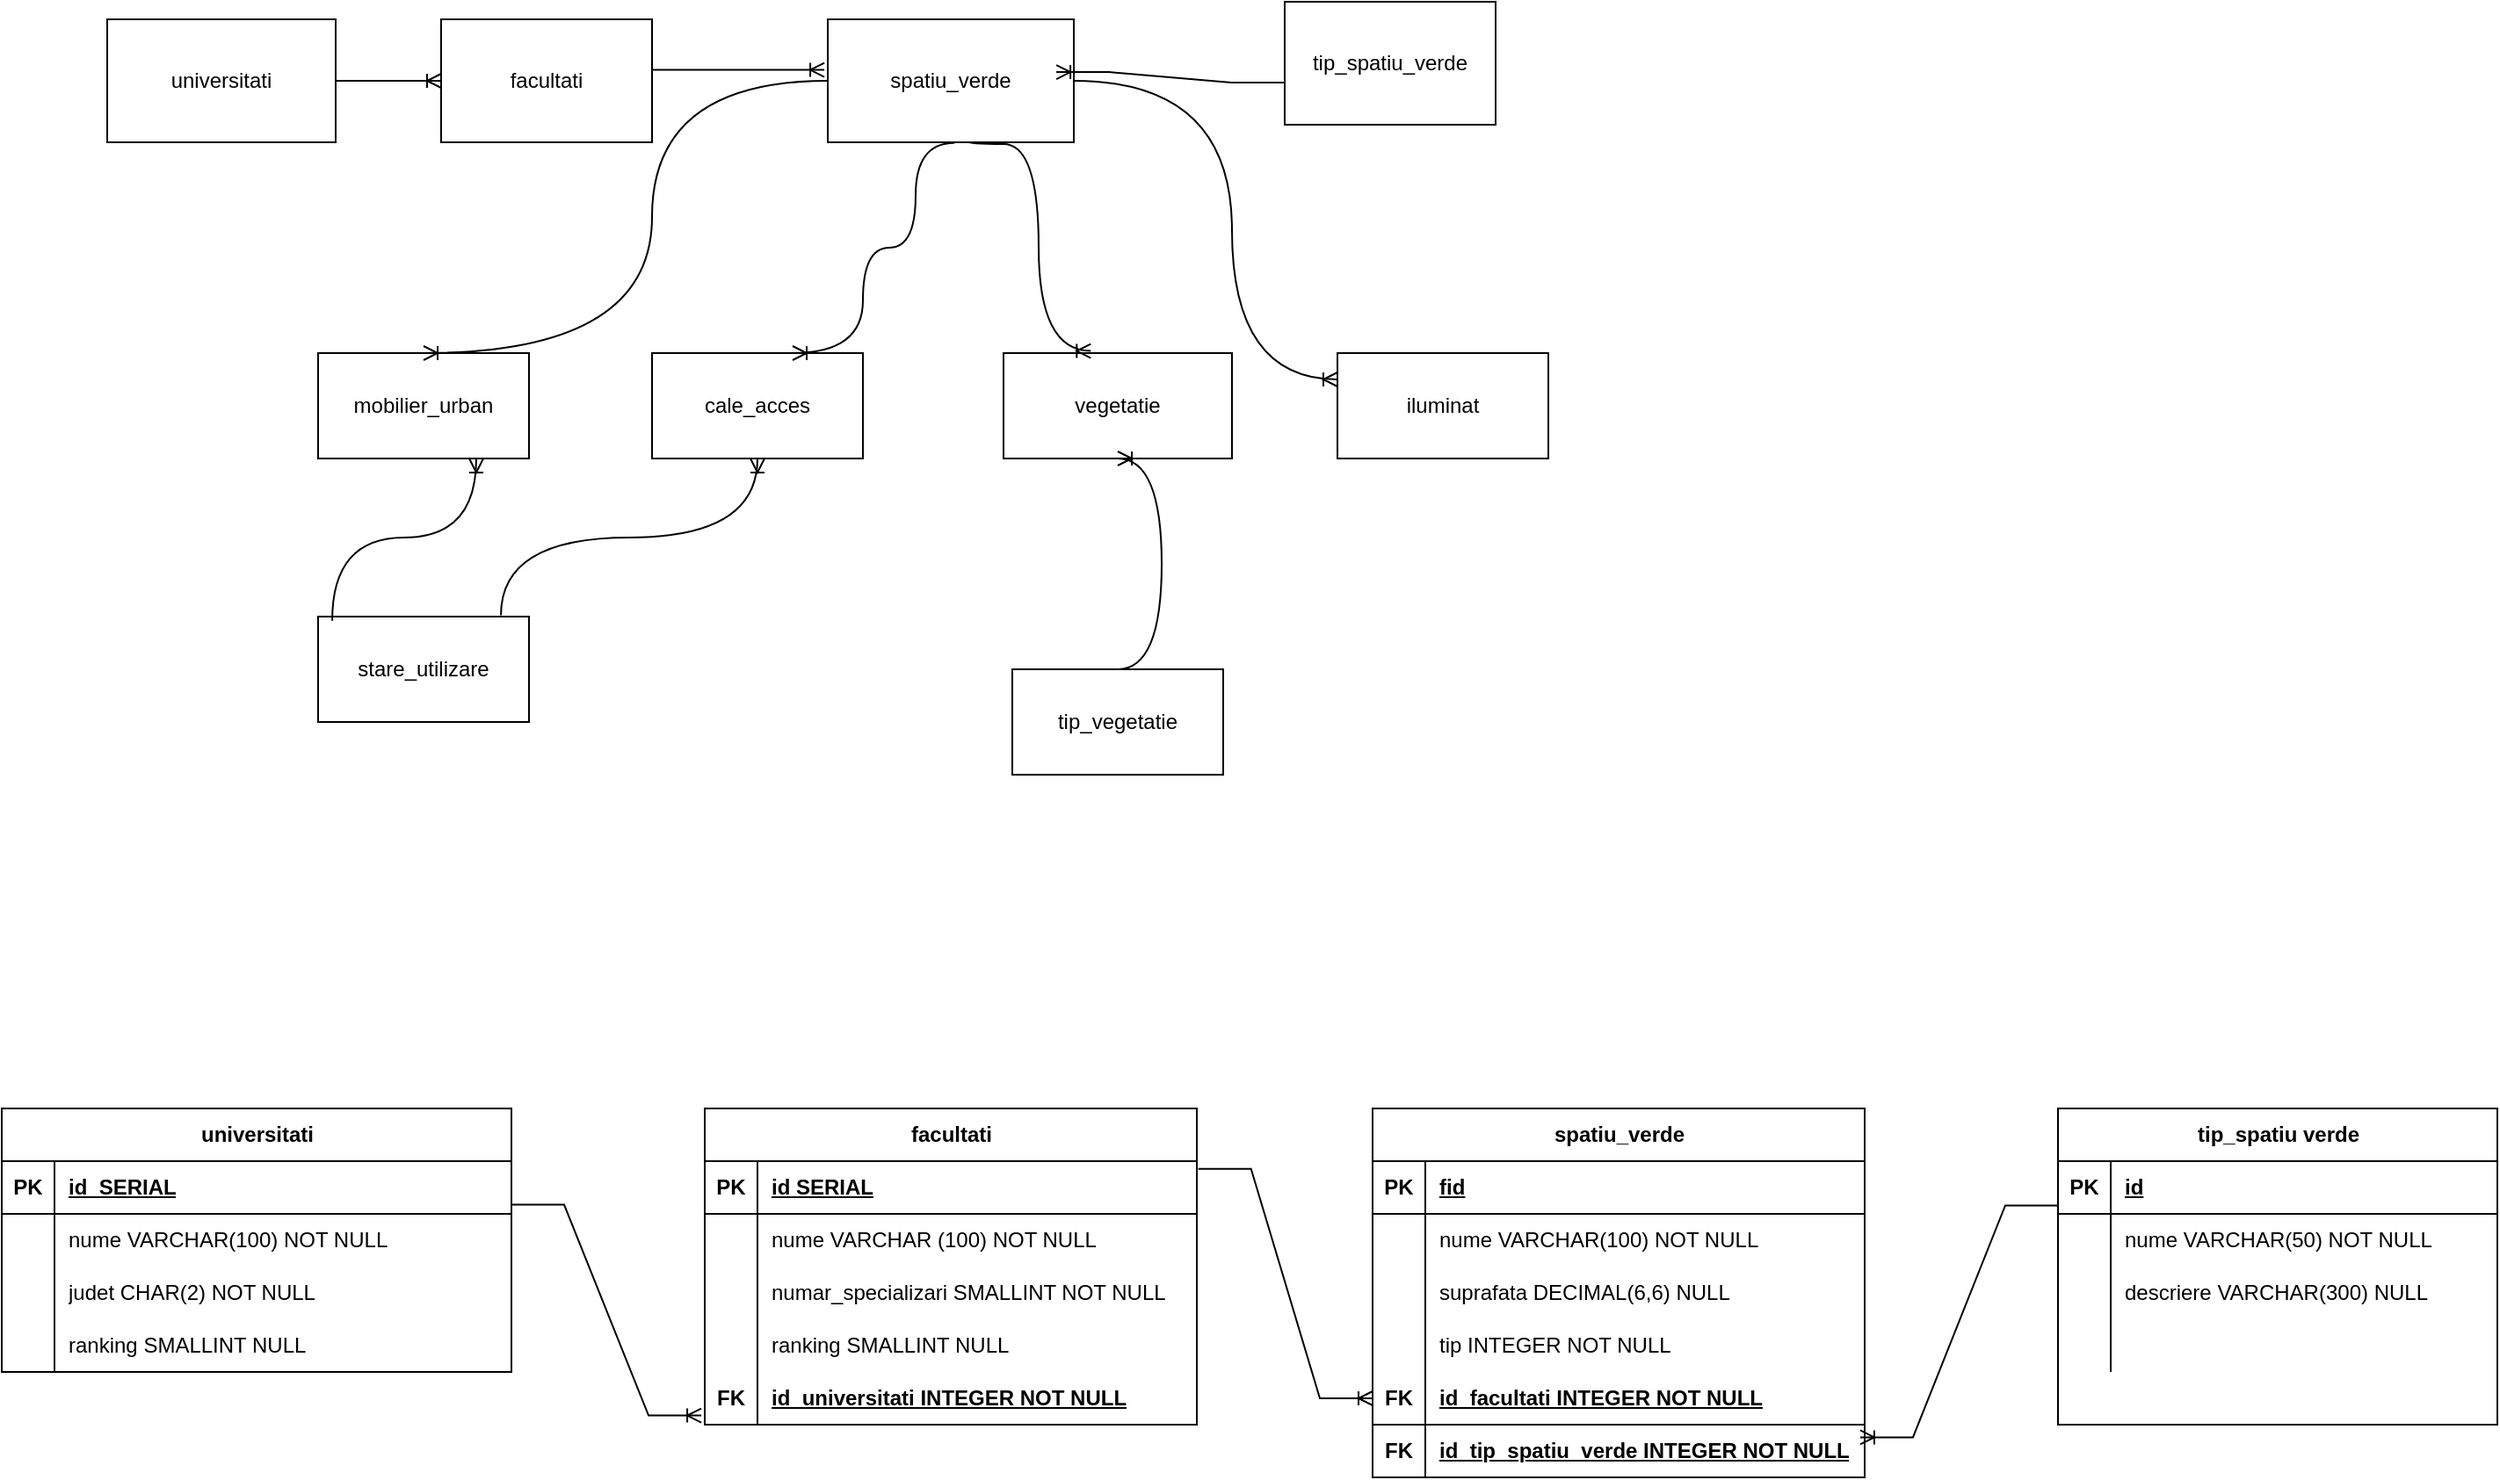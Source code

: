 <mxfile version="24.8.9">
  <diagram name="Page-1" id="ovsEp85HabSBGQJcbjrU">
    <mxGraphModel dx="1900" dy="522" grid="1" gridSize="10" guides="1" tooltips="1" connect="1" arrows="1" fold="1" page="1" pageScale="1" pageWidth="850" pageHeight="1100" math="0" shadow="0">
      <root>
        <mxCell id="0" />
        <mxCell id="1" parent="0" />
        <mxCell id="9S-PNt81YWXRdFytvwFS-1" value="spatiu_verde" style="rounded=0;whiteSpace=wrap;html=1;" vertex="1" parent="1">
          <mxGeometry x="440" y="90" width="140" height="70" as="geometry" />
        </mxCell>
        <mxCell id="9S-PNt81YWXRdFytvwFS-2" value="universitati" style="rounded=0;whiteSpace=wrap;html=1;" vertex="1" parent="1">
          <mxGeometry x="30" y="90" width="130" height="70" as="geometry" />
        </mxCell>
        <mxCell id="9S-PNt81YWXRdFytvwFS-3" value="facultati" style="rounded=0;whiteSpace=wrap;html=1;" vertex="1" parent="1">
          <mxGeometry x="220" y="90" width="120" height="70" as="geometry" />
        </mxCell>
        <mxCell id="9S-PNt81YWXRdFytvwFS-4" value="vegetatie" style="rounded=0;whiteSpace=wrap;html=1;" vertex="1" parent="1">
          <mxGeometry x="540" y="280" width="130" height="60" as="geometry" />
        </mxCell>
        <mxCell id="9S-PNt81YWXRdFytvwFS-5" value="tip_vegetatie" style="rounded=0;whiteSpace=wrap;html=1;" vertex="1" parent="1">
          <mxGeometry x="545" y="460" width="120" height="60" as="geometry" />
        </mxCell>
        <mxCell id="9S-PNt81YWXRdFytvwFS-6" value="mobilier_urban" style="rounded=0;whiteSpace=wrap;html=1;" vertex="1" parent="1">
          <mxGeometry x="150" y="280" width="120" height="60" as="geometry" />
        </mxCell>
        <mxCell id="9S-PNt81YWXRdFytvwFS-7" value="stare_utilizare" style="rounded=0;whiteSpace=wrap;html=1;" vertex="1" parent="1">
          <mxGeometry x="150" y="430" width="120" height="60" as="geometry" />
        </mxCell>
        <mxCell id="9S-PNt81YWXRdFytvwFS-8" value="iluminat" style="rounded=0;whiteSpace=wrap;html=1;" vertex="1" parent="1">
          <mxGeometry x="730" y="280" width="120" height="60" as="geometry" />
        </mxCell>
        <mxCell id="9S-PNt81YWXRdFytvwFS-9" value="cale_acces" style="rounded=0;whiteSpace=wrap;html=1;" vertex="1" parent="1">
          <mxGeometry x="340" y="280" width="120" height="60" as="geometry" />
        </mxCell>
        <mxCell id="9S-PNt81YWXRdFytvwFS-10" value="" style="edgeStyle=orthogonalEdgeStyle;fontSize=12;html=1;endArrow=ERoneToMany;rounded=0;entryX=0;entryY=0.5;entryDx=0;entryDy=0;curved=1;" edge="1" parent="1" source="9S-PNt81YWXRdFytvwFS-2" target="9S-PNt81YWXRdFytvwFS-3">
          <mxGeometry width="100" height="100" relative="1" as="geometry">
            <mxPoint x="470" y="330" as="sourcePoint" />
            <mxPoint x="570" y="230" as="targetPoint" />
          </mxGeometry>
        </mxCell>
        <mxCell id="9S-PNt81YWXRdFytvwFS-13" value="" style="edgeStyle=orthogonalEdgeStyle;fontSize=12;html=1;endArrow=ERoneToMany;rounded=0;exitX=0;exitY=0.5;exitDx=0;exitDy=0;entryX=0.5;entryY=0;entryDx=0;entryDy=0;curved=1;" edge="1" parent="1" source="9S-PNt81YWXRdFytvwFS-1" target="9S-PNt81YWXRdFytvwFS-6">
          <mxGeometry width="100" height="100" relative="1" as="geometry">
            <mxPoint x="425" y="110" as="sourcePoint" />
            <mxPoint x="255" y="280" as="targetPoint" />
            <Array as="points">
              <mxPoint x="340" y="125" />
              <mxPoint x="340" y="280" />
            </Array>
          </mxGeometry>
        </mxCell>
        <mxCell id="9S-PNt81YWXRdFytvwFS-14" value="" style="edgeStyle=orthogonalEdgeStyle;fontSize=12;html=1;endArrow=ERoneToMany;rounded=0;exitX=0.586;exitY=1.006;exitDx=0;exitDy=0;exitPerimeter=0;entryX=0.75;entryY=0;entryDx=0;entryDy=0;curved=1;" edge="1" parent="1">
          <mxGeometry width="100" height="100" relative="1" as="geometry">
            <mxPoint x="512.04" y="160.42" as="sourcePoint" />
            <mxPoint x="420" y="280" as="targetPoint" />
            <Array as="points">
              <mxPoint x="490" y="160" />
              <mxPoint x="490" y="220" />
              <mxPoint x="460" y="220" />
              <mxPoint x="460" y="280" />
            </Array>
          </mxGeometry>
        </mxCell>
        <mxCell id="9S-PNt81YWXRdFytvwFS-15" value="" style="edgeStyle=orthogonalEdgeStyle;fontSize=12;html=1;endArrow=ERoneToMany;rounded=0;entryX=0.382;entryY=-0.02;entryDx=0;entryDy=0;entryPerimeter=0;curved=1;" edge="1" parent="1" target="9S-PNt81YWXRdFytvwFS-4">
          <mxGeometry width="100" height="100" relative="1" as="geometry">
            <mxPoint x="520" y="160" as="sourcePoint" />
            <mxPoint x="750" y="260" as="targetPoint" />
            <Array as="points">
              <mxPoint x="520" y="161" />
              <mxPoint x="560" y="161" />
              <mxPoint x="560" y="279" />
            </Array>
          </mxGeometry>
        </mxCell>
        <mxCell id="9S-PNt81YWXRdFytvwFS-16" value="" style="edgeStyle=orthogonalEdgeStyle;fontSize=12;html=1;endArrow=ERoneToMany;rounded=0;exitX=1;exitY=0.5;exitDx=0;exitDy=0;entryX=0;entryY=0.25;entryDx=0;entryDy=0;curved=1;" edge="1" parent="1" source="9S-PNt81YWXRdFytvwFS-1" target="9S-PNt81YWXRdFytvwFS-8">
          <mxGeometry width="100" height="100" relative="1" as="geometry">
            <mxPoint x="650" y="360" as="sourcePoint" />
            <mxPoint x="750" y="260" as="targetPoint" />
            <Array as="points">
              <mxPoint x="670" y="125" />
              <mxPoint x="670" y="295" />
            </Array>
          </mxGeometry>
        </mxCell>
        <mxCell id="9S-PNt81YWXRdFytvwFS-17" value="" style="edgeStyle=orthogonalEdgeStyle;fontSize=12;html=1;endArrow=ERoneToMany;rounded=0;entryX=0.5;entryY=1;entryDx=0;entryDy=0;exitX=0.5;exitY=0;exitDx=0;exitDy=0;curved=1;" edge="1" parent="1" source="9S-PNt81YWXRdFytvwFS-5" target="9S-PNt81YWXRdFytvwFS-4">
          <mxGeometry width="100" height="100" relative="1" as="geometry">
            <mxPoint x="650" y="400" as="sourcePoint" />
            <mxPoint x="750" y="300" as="targetPoint" />
            <Array as="points">
              <mxPoint x="630" y="460" />
              <mxPoint x="630" y="340" />
            </Array>
          </mxGeometry>
        </mxCell>
        <mxCell id="9S-PNt81YWXRdFytvwFS-19" value="" style="edgeStyle=orthogonalEdgeStyle;fontSize=12;html=1;endArrow=ERoneToMany;rounded=0;exitX=1.003;exitY=0.411;exitDx=0;exitDy=0;exitPerimeter=0;entryX=-0.014;entryY=0.411;entryDx=0;entryDy=0;entryPerimeter=0;curved=1;" edge="1" parent="1" source="9S-PNt81YWXRdFytvwFS-3" target="9S-PNt81YWXRdFytvwFS-1">
          <mxGeometry width="100" height="100" relative="1" as="geometry">
            <mxPoint x="500" y="310" as="sourcePoint" />
            <mxPoint x="600" y="210" as="targetPoint" />
          </mxGeometry>
        </mxCell>
        <mxCell id="9S-PNt81YWXRdFytvwFS-20" value="" style="edgeStyle=orthogonalEdgeStyle;fontSize=12;html=1;endArrow=ERoneToMany;rounded=0;exitX=0.067;exitY=0.04;exitDx=0;exitDy=0;entryX=0.75;entryY=1;entryDx=0;entryDy=0;curved=1;exitPerimeter=0;" edge="1" parent="1" source="9S-PNt81YWXRdFytvwFS-7" target="9S-PNt81YWXRdFytvwFS-6">
          <mxGeometry width="100" height="100" relative="1" as="geometry">
            <mxPoint x="470" y="350" as="sourcePoint" />
            <mxPoint x="570" y="250" as="targetPoint" />
          </mxGeometry>
        </mxCell>
        <mxCell id="9S-PNt81YWXRdFytvwFS-21" value="" style="edgeStyle=orthogonalEdgeStyle;fontSize=12;html=1;endArrow=ERoneToMany;rounded=0;exitX=0.867;exitY=-0.013;exitDx=0;exitDy=0;exitPerimeter=0;curved=1;" edge="1" parent="1" source="9S-PNt81YWXRdFytvwFS-7" target="9S-PNt81YWXRdFytvwFS-9">
          <mxGeometry width="100" height="100" relative="1" as="geometry">
            <mxPoint x="470" y="350" as="sourcePoint" />
            <mxPoint x="570" y="250" as="targetPoint" />
          </mxGeometry>
        </mxCell>
        <mxCell id="9S-PNt81YWXRdFytvwFS-62" value="facultati" style="shape=table;startSize=30;container=1;collapsible=1;childLayout=tableLayout;fixedRows=1;rowLines=0;fontStyle=1;align=center;resizeLast=1;html=1;" vertex="1" parent="1">
          <mxGeometry x="370" y="710" width="280" height="180" as="geometry" />
        </mxCell>
        <mxCell id="9S-PNt81YWXRdFytvwFS-63" value="" style="shape=tableRow;horizontal=0;startSize=0;swimlaneHead=0;swimlaneBody=0;fillColor=none;collapsible=0;dropTarget=0;points=[[0,0.5],[1,0.5]];portConstraint=eastwest;top=0;left=0;right=0;bottom=1;" vertex="1" parent="9S-PNt81YWXRdFytvwFS-62">
          <mxGeometry y="30" width="280" height="30" as="geometry" />
        </mxCell>
        <mxCell id="9S-PNt81YWXRdFytvwFS-64" value="PK" style="shape=partialRectangle;connectable=0;fillColor=none;top=0;left=0;bottom=0;right=0;fontStyle=1;overflow=hidden;whiteSpace=wrap;html=1;" vertex="1" parent="9S-PNt81YWXRdFytvwFS-63">
          <mxGeometry width="30" height="30" as="geometry">
            <mxRectangle width="30" height="30" as="alternateBounds" />
          </mxGeometry>
        </mxCell>
        <mxCell id="9S-PNt81YWXRdFytvwFS-65" value="id SERIAL" style="shape=partialRectangle;connectable=0;fillColor=none;top=0;left=0;bottom=0;right=0;align=left;spacingLeft=6;fontStyle=5;overflow=hidden;whiteSpace=wrap;html=1;" vertex="1" parent="9S-PNt81YWXRdFytvwFS-63">
          <mxGeometry x="30" width="250" height="30" as="geometry">
            <mxRectangle width="250" height="30" as="alternateBounds" />
          </mxGeometry>
        </mxCell>
        <mxCell id="9S-PNt81YWXRdFytvwFS-66" value="" style="shape=tableRow;horizontal=0;startSize=0;swimlaneHead=0;swimlaneBody=0;fillColor=none;collapsible=0;dropTarget=0;points=[[0,0.5],[1,0.5]];portConstraint=eastwest;top=0;left=0;right=0;bottom=0;" vertex="1" parent="9S-PNt81YWXRdFytvwFS-62">
          <mxGeometry y="60" width="280" height="30" as="geometry" />
        </mxCell>
        <mxCell id="9S-PNt81YWXRdFytvwFS-67" value="" style="shape=partialRectangle;connectable=0;fillColor=none;top=0;left=0;bottom=0;right=0;editable=1;overflow=hidden;whiteSpace=wrap;html=1;" vertex="1" parent="9S-PNt81YWXRdFytvwFS-66">
          <mxGeometry width="30" height="30" as="geometry">
            <mxRectangle width="30" height="30" as="alternateBounds" />
          </mxGeometry>
        </mxCell>
        <mxCell id="9S-PNt81YWXRdFytvwFS-68" value="nume VARCHAR (100) NOT NULL" style="shape=partialRectangle;connectable=0;fillColor=none;top=0;left=0;bottom=0;right=0;align=left;spacingLeft=6;overflow=hidden;whiteSpace=wrap;html=1;" vertex="1" parent="9S-PNt81YWXRdFytvwFS-66">
          <mxGeometry x="30" width="250" height="30" as="geometry">
            <mxRectangle width="250" height="30" as="alternateBounds" />
          </mxGeometry>
        </mxCell>
        <mxCell id="9S-PNt81YWXRdFytvwFS-69" value="" style="shape=tableRow;horizontal=0;startSize=0;swimlaneHead=0;swimlaneBody=0;fillColor=none;collapsible=0;dropTarget=0;points=[[0,0.5],[1,0.5]];portConstraint=eastwest;top=0;left=0;right=0;bottom=0;" vertex="1" parent="9S-PNt81YWXRdFytvwFS-62">
          <mxGeometry y="90" width="280" height="30" as="geometry" />
        </mxCell>
        <mxCell id="9S-PNt81YWXRdFytvwFS-70" value="" style="shape=partialRectangle;connectable=0;fillColor=none;top=0;left=0;bottom=0;right=0;editable=1;overflow=hidden;whiteSpace=wrap;html=1;" vertex="1" parent="9S-PNt81YWXRdFytvwFS-69">
          <mxGeometry width="30" height="30" as="geometry">
            <mxRectangle width="30" height="30" as="alternateBounds" />
          </mxGeometry>
        </mxCell>
        <mxCell id="9S-PNt81YWXRdFytvwFS-71" value="numar_specializari SMALLINT NOT NULL" style="shape=partialRectangle;connectable=0;fillColor=none;top=0;left=0;bottom=0;right=0;align=left;spacingLeft=6;overflow=hidden;whiteSpace=wrap;html=1;" vertex="1" parent="9S-PNt81YWXRdFytvwFS-69">
          <mxGeometry x="30" width="250" height="30" as="geometry">
            <mxRectangle width="250" height="30" as="alternateBounds" />
          </mxGeometry>
        </mxCell>
        <mxCell id="9S-PNt81YWXRdFytvwFS-72" value="" style="shape=tableRow;horizontal=0;startSize=0;swimlaneHead=0;swimlaneBody=0;fillColor=none;collapsible=0;dropTarget=0;points=[[0,0.5],[1,0.5]];portConstraint=eastwest;top=0;left=0;right=0;bottom=0;" vertex="1" parent="9S-PNt81YWXRdFytvwFS-62">
          <mxGeometry y="120" width="280" height="30" as="geometry" />
        </mxCell>
        <mxCell id="9S-PNt81YWXRdFytvwFS-73" value="" style="shape=partialRectangle;connectable=0;fillColor=none;top=0;left=0;bottom=0;right=0;editable=1;overflow=hidden;whiteSpace=wrap;html=1;" vertex="1" parent="9S-PNt81YWXRdFytvwFS-72">
          <mxGeometry width="30" height="30" as="geometry">
            <mxRectangle width="30" height="30" as="alternateBounds" />
          </mxGeometry>
        </mxCell>
        <mxCell id="9S-PNt81YWXRdFytvwFS-74" value="ranking SMALLINT NULL" style="shape=partialRectangle;connectable=0;fillColor=none;top=0;left=0;bottom=0;right=0;align=left;spacingLeft=6;overflow=hidden;whiteSpace=wrap;html=1;" vertex="1" parent="9S-PNt81YWXRdFytvwFS-72">
          <mxGeometry x="30" width="250" height="30" as="geometry">
            <mxRectangle width="250" height="30" as="alternateBounds" />
          </mxGeometry>
        </mxCell>
        <mxCell id="9S-PNt81YWXRdFytvwFS-88" value="" style="shape=tableRow;horizontal=0;startSize=0;swimlaneHead=0;swimlaneBody=0;fillColor=none;collapsible=0;dropTarget=0;points=[[0,0.5],[1,0.5]];portConstraint=eastwest;top=0;left=0;right=0;bottom=1;" vertex="1" parent="9S-PNt81YWXRdFytvwFS-62">
          <mxGeometry y="150" width="280" height="30" as="geometry" />
        </mxCell>
        <mxCell id="9S-PNt81YWXRdFytvwFS-89" value="FK" style="shape=partialRectangle;connectable=0;fillColor=none;top=0;left=0;bottom=0;right=0;fontStyle=1;overflow=hidden;whiteSpace=wrap;html=1;" vertex="1" parent="9S-PNt81YWXRdFytvwFS-88">
          <mxGeometry width="30" height="30" as="geometry">
            <mxRectangle width="30" height="30" as="alternateBounds" />
          </mxGeometry>
        </mxCell>
        <mxCell id="9S-PNt81YWXRdFytvwFS-90" value="id_universitati INTEGER NOT NULL" style="shape=partialRectangle;connectable=0;fillColor=none;top=0;left=0;bottom=0;right=0;align=left;spacingLeft=6;fontStyle=5;overflow=hidden;whiteSpace=wrap;html=1;" vertex="1" parent="9S-PNt81YWXRdFytvwFS-88">
          <mxGeometry x="30" width="250" height="30" as="geometry">
            <mxRectangle width="250" height="30" as="alternateBounds" />
          </mxGeometry>
        </mxCell>
        <mxCell id="9S-PNt81YWXRdFytvwFS-91" value="" style="edgeStyle=entityRelationEdgeStyle;fontSize=12;html=1;endArrow=ERoneToMany;rounded=0;exitX=1;exitY=0.827;exitDx=0;exitDy=0;entryX=-0.007;entryY=0.827;entryDx=0;entryDy=0;entryPerimeter=0;exitPerimeter=0;" edge="1" parent="1" source="9S-PNt81YWXRdFytvwFS-146" target="9S-PNt81YWXRdFytvwFS-88">
          <mxGeometry width="100" height="100" relative="1" as="geometry">
            <mxPoint x="270" y="682.59" as="sourcePoint" />
            <mxPoint x="740" y="510" as="targetPoint" />
          </mxGeometry>
        </mxCell>
        <mxCell id="9S-PNt81YWXRdFytvwFS-109" value="spatiu_verde" style="shape=table;startSize=30;container=1;collapsible=1;childLayout=tableLayout;fixedRows=1;rowLines=0;fontStyle=1;align=center;resizeLast=1;html=1;" vertex="1" parent="1">
          <mxGeometry x="750" y="710" width="280" height="210" as="geometry" />
        </mxCell>
        <mxCell id="9S-PNt81YWXRdFytvwFS-110" value="" style="shape=tableRow;horizontal=0;startSize=0;swimlaneHead=0;swimlaneBody=0;fillColor=none;collapsible=0;dropTarget=0;points=[[0,0.5],[1,0.5]];portConstraint=eastwest;top=0;left=0;right=0;bottom=1;" vertex="1" parent="9S-PNt81YWXRdFytvwFS-109">
          <mxGeometry y="30" width="280" height="30" as="geometry" />
        </mxCell>
        <mxCell id="9S-PNt81YWXRdFytvwFS-111" value="PK" style="shape=partialRectangle;connectable=0;fillColor=none;top=0;left=0;bottom=0;right=0;fontStyle=1;overflow=hidden;whiteSpace=wrap;html=1;" vertex="1" parent="9S-PNt81YWXRdFytvwFS-110">
          <mxGeometry width="30" height="30" as="geometry">
            <mxRectangle width="30" height="30" as="alternateBounds" />
          </mxGeometry>
        </mxCell>
        <mxCell id="9S-PNt81YWXRdFytvwFS-112" value="fid" style="shape=partialRectangle;connectable=0;fillColor=none;top=0;left=0;bottom=0;right=0;align=left;spacingLeft=6;fontStyle=5;overflow=hidden;whiteSpace=wrap;html=1;" vertex="1" parent="9S-PNt81YWXRdFytvwFS-110">
          <mxGeometry x="30" width="250" height="30" as="geometry">
            <mxRectangle width="250" height="30" as="alternateBounds" />
          </mxGeometry>
        </mxCell>
        <mxCell id="9S-PNt81YWXRdFytvwFS-113" value="" style="shape=tableRow;horizontal=0;startSize=0;swimlaneHead=0;swimlaneBody=0;fillColor=none;collapsible=0;dropTarget=0;points=[[0,0.5],[1,0.5]];portConstraint=eastwest;top=0;left=0;right=0;bottom=0;" vertex="1" parent="9S-PNt81YWXRdFytvwFS-109">
          <mxGeometry y="60" width="280" height="30" as="geometry" />
        </mxCell>
        <mxCell id="9S-PNt81YWXRdFytvwFS-114" value="" style="shape=partialRectangle;connectable=0;fillColor=none;top=0;left=0;bottom=0;right=0;editable=1;overflow=hidden;whiteSpace=wrap;html=1;" vertex="1" parent="9S-PNt81YWXRdFytvwFS-113">
          <mxGeometry width="30" height="30" as="geometry">
            <mxRectangle width="30" height="30" as="alternateBounds" />
          </mxGeometry>
        </mxCell>
        <mxCell id="9S-PNt81YWXRdFytvwFS-115" value="nume VARCHAR(100) NOT NULL" style="shape=partialRectangle;connectable=0;fillColor=none;top=0;left=0;bottom=0;right=0;align=left;spacingLeft=6;overflow=hidden;whiteSpace=wrap;html=1;" vertex="1" parent="9S-PNt81YWXRdFytvwFS-113">
          <mxGeometry x="30" width="250" height="30" as="geometry">
            <mxRectangle width="250" height="30" as="alternateBounds" />
          </mxGeometry>
        </mxCell>
        <mxCell id="9S-PNt81YWXRdFytvwFS-116" value="" style="shape=tableRow;horizontal=0;startSize=0;swimlaneHead=0;swimlaneBody=0;fillColor=none;collapsible=0;dropTarget=0;points=[[0,0.5],[1,0.5]];portConstraint=eastwest;top=0;left=0;right=0;bottom=0;" vertex="1" parent="9S-PNt81YWXRdFytvwFS-109">
          <mxGeometry y="90" width="280" height="30" as="geometry" />
        </mxCell>
        <mxCell id="9S-PNt81YWXRdFytvwFS-117" value="" style="shape=partialRectangle;connectable=0;fillColor=none;top=0;left=0;bottom=0;right=0;editable=1;overflow=hidden;whiteSpace=wrap;html=1;" vertex="1" parent="9S-PNt81YWXRdFytvwFS-116">
          <mxGeometry width="30" height="30" as="geometry">
            <mxRectangle width="30" height="30" as="alternateBounds" />
          </mxGeometry>
        </mxCell>
        <mxCell id="9S-PNt81YWXRdFytvwFS-118" value="suprafata DECIMAL(6,6) NULL" style="shape=partialRectangle;connectable=0;fillColor=none;top=0;left=0;bottom=0;right=0;align=left;spacingLeft=6;overflow=hidden;whiteSpace=wrap;html=1;" vertex="1" parent="9S-PNt81YWXRdFytvwFS-116">
          <mxGeometry x="30" width="250" height="30" as="geometry">
            <mxRectangle width="250" height="30" as="alternateBounds" />
          </mxGeometry>
        </mxCell>
        <mxCell id="9S-PNt81YWXRdFytvwFS-119" value="" style="shape=tableRow;horizontal=0;startSize=0;swimlaneHead=0;swimlaneBody=0;fillColor=none;collapsible=0;dropTarget=0;points=[[0,0.5],[1,0.5]];portConstraint=eastwest;top=0;left=0;right=0;bottom=0;" vertex="1" parent="9S-PNt81YWXRdFytvwFS-109">
          <mxGeometry y="120" width="280" height="30" as="geometry" />
        </mxCell>
        <mxCell id="9S-PNt81YWXRdFytvwFS-120" value="" style="shape=partialRectangle;connectable=0;fillColor=none;top=0;left=0;bottom=0;right=0;editable=1;overflow=hidden;whiteSpace=wrap;html=1;" vertex="1" parent="9S-PNt81YWXRdFytvwFS-119">
          <mxGeometry width="30" height="30" as="geometry">
            <mxRectangle width="30" height="30" as="alternateBounds" />
          </mxGeometry>
        </mxCell>
        <mxCell id="9S-PNt81YWXRdFytvwFS-121" value="tip INTEGER NOT NULL" style="shape=partialRectangle;connectable=0;fillColor=none;top=0;left=0;bottom=0;right=0;align=left;spacingLeft=6;overflow=hidden;whiteSpace=wrap;html=1;" vertex="1" parent="9S-PNt81YWXRdFytvwFS-119">
          <mxGeometry x="30" width="250" height="30" as="geometry">
            <mxRectangle width="250" height="30" as="alternateBounds" />
          </mxGeometry>
        </mxCell>
        <mxCell id="9S-PNt81YWXRdFytvwFS-122" value="" style="shape=tableRow;horizontal=0;startSize=0;swimlaneHead=0;swimlaneBody=0;fillColor=none;collapsible=0;dropTarget=0;points=[[0,0.5],[1,0.5]];portConstraint=eastwest;top=0;left=0;right=0;bottom=1;" vertex="1" parent="9S-PNt81YWXRdFytvwFS-109">
          <mxGeometry y="150" width="280" height="30" as="geometry" />
        </mxCell>
        <mxCell id="9S-PNt81YWXRdFytvwFS-123" value="FK" style="shape=partialRectangle;connectable=0;fillColor=none;top=0;left=0;bottom=0;right=0;fontStyle=1;overflow=hidden;whiteSpace=wrap;html=1;" vertex="1" parent="9S-PNt81YWXRdFytvwFS-122">
          <mxGeometry width="30" height="30" as="geometry">
            <mxRectangle width="30" height="30" as="alternateBounds" />
          </mxGeometry>
        </mxCell>
        <mxCell id="9S-PNt81YWXRdFytvwFS-124" value="id_facultati INTEGER NOT NULL" style="shape=partialRectangle;connectable=0;fillColor=none;top=0;left=0;bottom=0;right=0;align=left;spacingLeft=6;fontStyle=5;overflow=hidden;whiteSpace=wrap;html=1;" vertex="1" parent="9S-PNt81YWXRdFytvwFS-122">
          <mxGeometry x="30" width="250" height="30" as="geometry">
            <mxRectangle width="250" height="30" as="alternateBounds" />
          </mxGeometry>
        </mxCell>
        <mxCell id="9S-PNt81YWXRdFytvwFS-141" value="" style="shape=tableRow;horizontal=0;startSize=0;swimlaneHead=0;swimlaneBody=0;fillColor=none;collapsible=0;dropTarget=0;points=[[0,0.5],[1,0.5]];portConstraint=eastwest;top=0;left=0;right=0;bottom=1;" vertex="1" parent="9S-PNt81YWXRdFytvwFS-109">
          <mxGeometry y="180" width="280" height="30" as="geometry" />
        </mxCell>
        <mxCell id="9S-PNt81YWXRdFytvwFS-142" value="FK" style="shape=partialRectangle;connectable=0;fillColor=none;top=0;left=0;bottom=0;right=0;fontStyle=1;overflow=hidden;whiteSpace=wrap;html=1;" vertex="1" parent="9S-PNt81YWXRdFytvwFS-141">
          <mxGeometry width="30" height="30" as="geometry">
            <mxRectangle width="30" height="30" as="alternateBounds" />
          </mxGeometry>
        </mxCell>
        <mxCell id="9S-PNt81YWXRdFytvwFS-143" value="id_tip_spatiu_verde INTEGER NOT NULL" style="shape=partialRectangle;connectable=0;fillColor=none;top=0;left=0;bottom=0;right=0;align=left;spacingLeft=6;fontStyle=5;overflow=hidden;whiteSpace=wrap;html=1;" vertex="1" parent="9S-PNt81YWXRdFytvwFS-141">
          <mxGeometry x="30" width="250" height="30" as="geometry">
            <mxRectangle width="250" height="30" as="alternateBounds" />
          </mxGeometry>
        </mxCell>
        <mxCell id="9S-PNt81YWXRdFytvwFS-125" value="" style="edgeStyle=entityRelationEdgeStyle;fontSize=12;html=1;endArrow=ERoneToMany;rounded=0;exitX=1.003;exitY=0.147;exitDx=0;exitDy=0;exitPerimeter=0;" edge="1" parent="1" source="9S-PNt81YWXRdFytvwFS-63" target="9S-PNt81YWXRdFytvwFS-122">
          <mxGeometry width="100" height="100" relative="1" as="geometry">
            <mxPoint x="740" y="870" as="sourcePoint" />
            <mxPoint x="743" y="870" as="targetPoint" />
          </mxGeometry>
        </mxCell>
        <mxCell id="9S-PNt81YWXRdFytvwFS-126" value="tip_spatiu_verde" style="whiteSpace=wrap;html=1;align=center;" vertex="1" parent="1">
          <mxGeometry x="700" y="80" width="120" height="70" as="geometry" />
        </mxCell>
        <mxCell id="9S-PNt81YWXRdFytvwFS-127" value="" style="edgeStyle=entityRelationEdgeStyle;fontSize=12;html=1;endArrow=ERoneToMany;rounded=0;exitX=-0.003;exitY=0.657;exitDx=0;exitDy=0;exitPerimeter=0;entryX=0.929;entryY=0.429;entryDx=0;entryDy=0;entryPerimeter=0;" edge="1" parent="1" source="9S-PNt81YWXRdFytvwFS-126" target="9S-PNt81YWXRdFytvwFS-1">
          <mxGeometry width="100" height="100" relative="1" as="geometry">
            <mxPoint x="680" y="210" as="sourcePoint" />
            <mxPoint x="780" y="110" as="targetPoint" />
          </mxGeometry>
        </mxCell>
        <mxCell id="9S-PNt81YWXRdFytvwFS-128" value="tip_spatiu verde" style="shape=table;startSize=30;container=1;collapsible=1;childLayout=tableLayout;fixedRows=1;rowLines=0;fontStyle=1;align=center;resizeLast=1;html=1;" vertex="1" parent="1">
          <mxGeometry x="1140" y="710" width="250" height="180" as="geometry" />
        </mxCell>
        <mxCell id="9S-PNt81YWXRdFytvwFS-129" value="" style="shape=tableRow;horizontal=0;startSize=0;swimlaneHead=0;swimlaneBody=0;fillColor=none;collapsible=0;dropTarget=0;points=[[0,0.5],[1,0.5]];portConstraint=eastwest;top=0;left=0;right=0;bottom=1;" vertex="1" parent="9S-PNt81YWXRdFytvwFS-128">
          <mxGeometry y="30" width="250" height="30" as="geometry" />
        </mxCell>
        <mxCell id="9S-PNt81YWXRdFytvwFS-130" value="PK" style="shape=partialRectangle;connectable=0;fillColor=none;top=0;left=0;bottom=0;right=0;fontStyle=1;overflow=hidden;whiteSpace=wrap;html=1;" vertex="1" parent="9S-PNt81YWXRdFytvwFS-129">
          <mxGeometry width="30" height="30" as="geometry">
            <mxRectangle width="30" height="30" as="alternateBounds" />
          </mxGeometry>
        </mxCell>
        <mxCell id="9S-PNt81YWXRdFytvwFS-131" value="id" style="shape=partialRectangle;connectable=0;fillColor=none;top=0;left=0;bottom=0;right=0;align=left;spacingLeft=6;fontStyle=5;overflow=hidden;whiteSpace=wrap;html=1;" vertex="1" parent="9S-PNt81YWXRdFytvwFS-129">
          <mxGeometry x="30" width="220" height="30" as="geometry">
            <mxRectangle width="220" height="30" as="alternateBounds" />
          </mxGeometry>
        </mxCell>
        <mxCell id="9S-PNt81YWXRdFytvwFS-132" value="" style="shape=tableRow;horizontal=0;startSize=0;swimlaneHead=0;swimlaneBody=0;fillColor=none;collapsible=0;dropTarget=0;points=[[0,0.5],[1,0.5]];portConstraint=eastwest;top=0;left=0;right=0;bottom=0;" vertex="1" parent="9S-PNt81YWXRdFytvwFS-128">
          <mxGeometry y="60" width="250" height="30" as="geometry" />
        </mxCell>
        <mxCell id="9S-PNt81YWXRdFytvwFS-133" value="" style="shape=partialRectangle;connectable=0;fillColor=none;top=0;left=0;bottom=0;right=0;editable=1;overflow=hidden;whiteSpace=wrap;html=1;" vertex="1" parent="9S-PNt81YWXRdFytvwFS-132">
          <mxGeometry width="30" height="30" as="geometry">
            <mxRectangle width="30" height="30" as="alternateBounds" />
          </mxGeometry>
        </mxCell>
        <mxCell id="9S-PNt81YWXRdFytvwFS-134" value="nume VARCHAR(50) NOT NULL" style="shape=partialRectangle;connectable=0;fillColor=none;top=0;left=0;bottom=0;right=0;align=left;spacingLeft=6;overflow=hidden;whiteSpace=wrap;html=1;" vertex="1" parent="9S-PNt81YWXRdFytvwFS-132">
          <mxGeometry x="30" width="220" height="30" as="geometry">
            <mxRectangle width="220" height="30" as="alternateBounds" />
          </mxGeometry>
        </mxCell>
        <mxCell id="9S-PNt81YWXRdFytvwFS-135" value="" style="shape=tableRow;horizontal=0;startSize=0;swimlaneHead=0;swimlaneBody=0;fillColor=none;collapsible=0;dropTarget=0;points=[[0,0.5],[1,0.5]];portConstraint=eastwest;top=0;left=0;right=0;bottom=0;" vertex="1" parent="9S-PNt81YWXRdFytvwFS-128">
          <mxGeometry y="90" width="250" height="30" as="geometry" />
        </mxCell>
        <mxCell id="9S-PNt81YWXRdFytvwFS-136" value="" style="shape=partialRectangle;connectable=0;fillColor=none;top=0;left=0;bottom=0;right=0;editable=1;overflow=hidden;whiteSpace=wrap;html=1;" vertex="1" parent="9S-PNt81YWXRdFytvwFS-135">
          <mxGeometry width="30" height="30" as="geometry">
            <mxRectangle width="30" height="30" as="alternateBounds" />
          </mxGeometry>
        </mxCell>
        <mxCell id="9S-PNt81YWXRdFytvwFS-137" value="descriere VARCHAR(300) NULL" style="shape=partialRectangle;connectable=0;fillColor=none;top=0;left=0;bottom=0;right=0;align=left;spacingLeft=6;overflow=hidden;whiteSpace=wrap;html=1;" vertex="1" parent="9S-PNt81YWXRdFytvwFS-135">
          <mxGeometry x="30" width="220" height="30" as="geometry">
            <mxRectangle width="220" height="30" as="alternateBounds" />
          </mxGeometry>
        </mxCell>
        <mxCell id="9S-PNt81YWXRdFytvwFS-138" value="" style="shape=tableRow;horizontal=0;startSize=0;swimlaneHead=0;swimlaneBody=0;fillColor=none;collapsible=0;dropTarget=0;points=[[0,0.5],[1,0.5]];portConstraint=eastwest;top=0;left=0;right=0;bottom=0;" vertex="1" parent="9S-PNt81YWXRdFytvwFS-128">
          <mxGeometry y="120" width="250" height="30" as="geometry" />
        </mxCell>
        <mxCell id="9S-PNt81YWXRdFytvwFS-139" value="" style="shape=partialRectangle;connectable=0;fillColor=none;top=0;left=0;bottom=0;right=0;editable=1;overflow=hidden;whiteSpace=wrap;html=1;" vertex="1" parent="9S-PNt81YWXRdFytvwFS-138">
          <mxGeometry width="30" height="30" as="geometry">
            <mxRectangle width="30" height="30" as="alternateBounds" />
          </mxGeometry>
        </mxCell>
        <mxCell id="9S-PNt81YWXRdFytvwFS-140" value="" style="shape=partialRectangle;connectable=0;fillColor=none;top=0;left=0;bottom=0;right=0;align=left;spacingLeft=6;overflow=hidden;whiteSpace=wrap;html=1;" vertex="1" parent="9S-PNt81YWXRdFytvwFS-138">
          <mxGeometry x="30" width="220" height="30" as="geometry">
            <mxRectangle width="220" height="30" as="alternateBounds" />
          </mxGeometry>
        </mxCell>
        <mxCell id="9S-PNt81YWXRdFytvwFS-145" value="universitati" style="shape=table;startSize=30;container=1;collapsible=1;childLayout=tableLayout;fixedRows=1;rowLines=0;fontStyle=1;align=center;resizeLast=1;html=1;" vertex="1" parent="1">
          <mxGeometry x="-30" y="710" width="290" height="150" as="geometry" />
        </mxCell>
        <mxCell id="9S-PNt81YWXRdFytvwFS-146" value="" style="shape=tableRow;horizontal=0;startSize=0;swimlaneHead=0;swimlaneBody=0;fillColor=none;collapsible=0;dropTarget=0;points=[[0,0.5],[1,0.5]];portConstraint=eastwest;top=0;left=0;right=0;bottom=1;" vertex="1" parent="9S-PNt81YWXRdFytvwFS-145">
          <mxGeometry y="30" width="290" height="30" as="geometry" />
        </mxCell>
        <mxCell id="9S-PNt81YWXRdFytvwFS-147" value="PK" style="shape=partialRectangle;connectable=0;fillColor=none;top=0;left=0;bottom=0;right=0;fontStyle=1;overflow=hidden;whiteSpace=wrap;html=1;" vertex="1" parent="9S-PNt81YWXRdFytvwFS-146">
          <mxGeometry width="30" height="30" as="geometry">
            <mxRectangle width="30" height="30" as="alternateBounds" />
          </mxGeometry>
        </mxCell>
        <mxCell id="9S-PNt81YWXRdFytvwFS-148" value="id_SERIAL" style="shape=partialRectangle;connectable=0;fillColor=none;top=0;left=0;bottom=0;right=0;align=left;spacingLeft=6;fontStyle=5;overflow=hidden;whiteSpace=wrap;html=1;" vertex="1" parent="9S-PNt81YWXRdFytvwFS-146">
          <mxGeometry x="30" width="260" height="30" as="geometry">
            <mxRectangle width="260" height="30" as="alternateBounds" />
          </mxGeometry>
        </mxCell>
        <mxCell id="9S-PNt81YWXRdFytvwFS-149" value="" style="shape=tableRow;horizontal=0;startSize=0;swimlaneHead=0;swimlaneBody=0;fillColor=none;collapsible=0;dropTarget=0;points=[[0,0.5],[1,0.5]];portConstraint=eastwest;top=0;left=0;right=0;bottom=0;" vertex="1" parent="9S-PNt81YWXRdFytvwFS-145">
          <mxGeometry y="60" width="290" height="30" as="geometry" />
        </mxCell>
        <mxCell id="9S-PNt81YWXRdFytvwFS-150" value="" style="shape=partialRectangle;connectable=0;fillColor=none;top=0;left=0;bottom=0;right=0;editable=1;overflow=hidden;whiteSpace=wrap;html=1;" vertex="1" parent="9S-PNt81YWXRdFytvwFS-149">
          <mxGeometry width="30" height="30" as="geometry">
            <mxRectangle width="30" height="30" as="alternateBounds" />
          </mxGeometry>
        </mxCell>
        <mxCell id="9S-PNt81YWXRdFytvwFS-151" value="nume VARCHAR(100) NOT NULL" style="shape=partialRectangle;connectable=0;fillColor=none;top=0;left=0;bottom=0;right=0;align=left;spacingLeft=6;overflow=hidden;whiteSpace=wrap;html=1;" vertex="1" parent="9S-PNt81YWXRdFytvwFS-149">
          <mxGeometry x="30" width="260" height="30" as="geometry">
            <mxRectangle width="260" height="30" as="alternateBounds" />
          </mxGeometry>
        </mxCell>
        <mxCell id="9S-PNt81YWXRdFytvwFS-152" value="" style="shape=tableRow;horizontal=0;startSize=0;swimlaneHead=0;swimlaneBody=0;fillColor=none;collapsible=0;dropTarget=0;points=[[0,0.5],[1,0.5]];portConstraint=eastwest;top=0;left=0;right=0;bottom=0;" vertex="1" parent="9S-PNt81YWXRdFytvwFS-145">
          <mxGeometry y="90" width="290" height="30" as="geometry" />
        </mxCell>
        <mxCell id="9S-PNt81YWXRdFytvwFS-153" value="" style="shape=partialRectangle;connectable=0;fillColor=none;top=0;left=0;bottom=0;right=0;editable=1;overflow=hidden;whiteSpace=wrap;html=1;" vertex="1" parent="9S-PNt81YWXRdFytvwFS-152">
          <mxGeometry width="30" height="30" as="geometry">
            <mxRectangle width="30" height="30" as="alternateBounds" />
          </mxGeometry>
        </mxCell>
        <mxCell id="9S-PNt81YWXRdFytvwFS-154" value="judet CHAR(2) NOT NULL" style="shape=partialRectangle;connectable=0;fillColor=none;top=0;left=0;bottom=0;right=0;align=left;spacingLeft=6;overflow=hidden;whiteSpace=wrap;html=1;" vertex="1" parent="9S-PNt81YWXRdFytvwFS-152">
          <mxGeometry x="30" width="260" height="30" as="geometry">
            <mxRectangle width="260" height="30" as="alternateBounds" />
          </mxGeometry>
        </mxCell>
        <mxCell id="9S-PNt81YWXRdFytvwFS-155" value="" style="shape=tableRow;horizontal=0;startSize=0;swimlaneHead=0;swimlaneBody=0;fillColor=none;collapsible=0;dropTarget=0;points=[[0,0.5],[1,0.5]];portConstraint=eastwest;top=0;left=0;right=0;bottom=0;" vertex="1" parent="9S-PNt81YWXRdFytvwFS-145">
          <mxGeometry y="120" width="290" height="30" as="geometry" />
        </mxCell>
        <mxCell id="9S-PNt81YWXRdFytvwFS-156" value="" style="shape=partialRectangle;connectable=0;fillColor=none;top=0;left=0;bottom=0;right=0;editable=1;overflow=hidden;whiteSpace=wrap;html=1;" vertex="1" parent="9S-PNt81YWXRdFytvwFS-155">
          <mxGeometry width="30" height="30" as="geometry">
            <mxRectangle width="30" height="30" as="alternateBounds" />
          </mxGeometry>
        </mxCell>
        <mxCell id="9S-PNt81YWXRdFytvwFS-157" value="ranking SMALLINT NULL" style="shape=partialRectangle;connectable=0;fillColor=none;top=0;left=0;bottom=0;right=0;align=left;spacingLeft=6;overflow=hidden;whiteSpace=wrap;html=1;" vertex="1" parent="9S-PNt81YWXRdFytvwFS-155">
          <mxGeometry x="30" width="260" height="30" as="geometry">
            <mxRectangle width="260" height="30" as="alternateBounds" />
          </mxGeometry>
        </mxCell>
        <mxCell id="9S-PNt81YWXRdFytvwFS-161" value="" style="edgeStyle=entityRelationEdgeStyle;fontSize=12;html=1;endArrow=ERoneToMany;rounded=0;exitX=0;exitY=0.84;exitDx=0;exitDy=0;exitPerimeter=0;entryX=0.991;entryY=0.24;entryDx=0;entryDy=0;entryPerimeter=0;" edge="1" parent="1" source="9S-PNt81YWXRdFytvwFS-129" target="9S-PNt81YWXRdFytvwFS-141">
          <mxGeometry width="100" height="100" relative="1" as="geometry">
            <mxPoint x="990" y="790" as="sourcePoint" />
            <mxPoint x="1090" y="690" as="targetPoint" />
          </mxGeometry>
        </mxCell>
      </root>
    </mxGraphModel>
  </diagram>
</mxfile>

